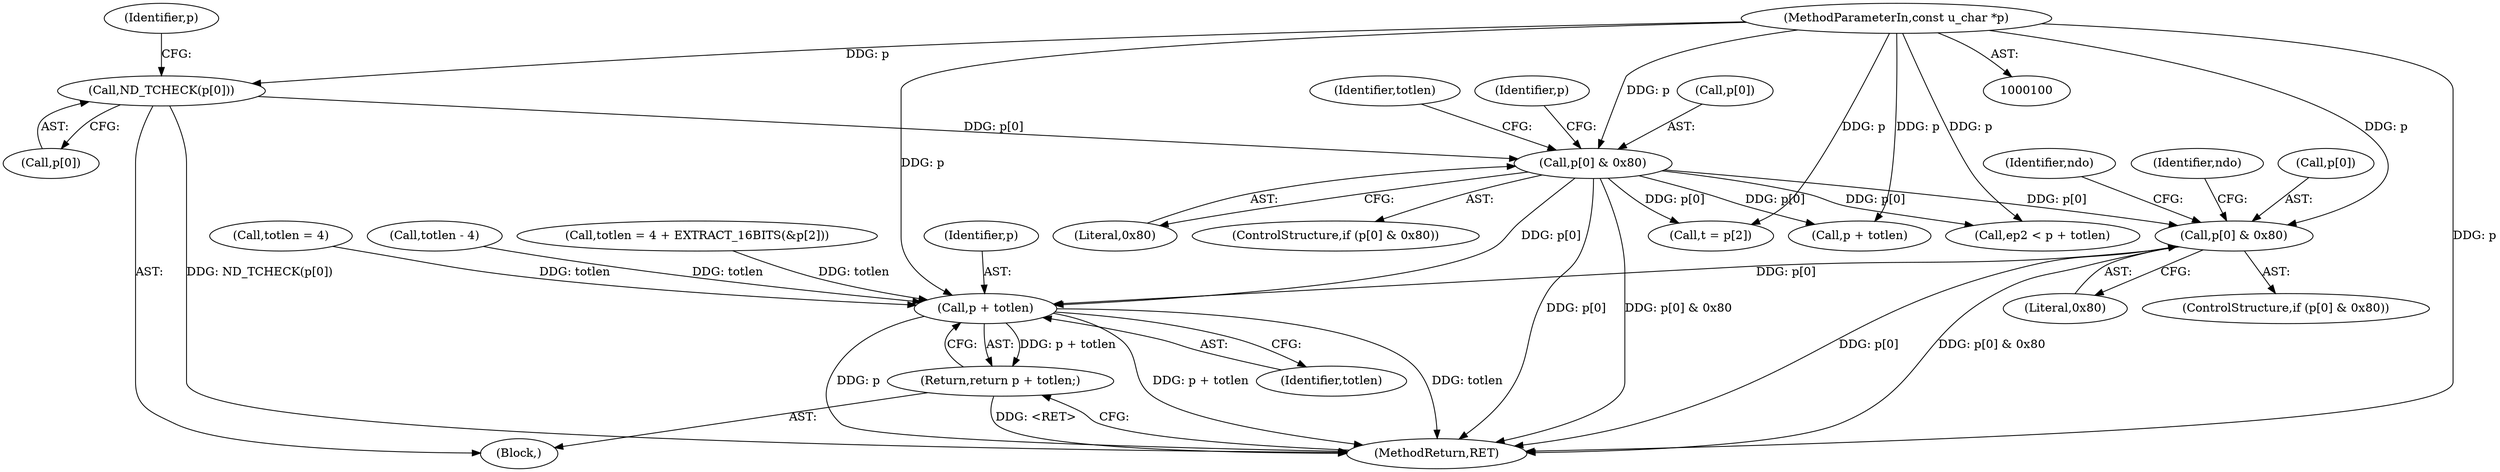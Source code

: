 digraph "0_tcpdump_e0a5a02b0fc1900a69d6c37ed0aab36fb8494e6d@pointer" {
"1000176" [label="(Call,p[0] & 0x80)"];
"1000112" [label="(Call,p[0] & 0x80)"];
"1000107" [label="(Call,ND_TCHECK(p[0]))"];
"1000102" [label="(MethodParameterIn,const u_char *p)"];
"1000242" [label="(Call,p + totlen)"];
"1000241" [label="(Return,return p + totlen;)"];
"1000113" [label="(Call,p[0])"];
"1000242" [label="(Call,p + totlen)"];
"1000241" [label="(Return,return p + totlen;)"];
"1000186" [label="(Call,t = p[2])"];
"1000212" [label="(Identifier,ndo)"];
"1000137" [label="(Call,ep2 < p + totlen)"];
"1000244" [label="(Identifier,totlen)"];
"1000175" [label="(ControlStructure,if (p[0] & 0x80))"];
"1000248" [label="(MethodReturn,RET)"];
"1000176" [label="(Call,p[0] & 0x80)"];
"1000177" [label="(Call,p[0])"];
"1000114" [label="(Identifier,p)"];
"1000116" [label="(Literal,0x80)"];
"1000180" [label="(Literal,0x80)"];
"1000243" [label="(Identifier,p)"];
"1000127" [label="(Call,totlen = 4 + EXTRACT_16BITS(&p[2]))"];
"1000118" [label="(Identifier,totlen)"];
"1000184" [label="(Identifier,ndo)"];
"1000125" [label="(Identifier,p)"];
"1000111" [label="(ControlStructure,if (p[0] & 0x80))"];
"1000117" [label="(Call,totlen = 4)"];
"1000108" [label="(Call,p[0])"];
"1000112" [label="(Call,p[0] & 0x80)"];
"1000107" [label="(Call,ND_TCHECK(p[0]))"];
"1000104" [label="(Block,)"];
"1000139" [label="(Call,p + totlen)"];
"1000102" [label="(MethodParameterIn,const u_char *p)"];
"1000228" [label="(Call,totlen - 4)"];
"1000176" -> "1000175"  [label="AST: "];
"1000176" -> "1000180"  [label="CFG: "];
"1000177" -> "1000176"  [label="AST: "];
"1000180" -> "1000176"  [label="AST: "];
"1000184" -> "1000176"  [label="CFG: "];
"1000212" -> "1000176"  [label="CFG: "];
"1000176" -> "1000248"  [label="DDG: p[0] & 0x80"];
"1000176" -> "1000248"  [label="DDG: p[0]"];
"1000112" -> "1000176"  [label="DDG: p[0]"];
"1000102" -> "1000176"  [label="DDG: p"];
"1000176" -> "1000242"  [label="DDG: p[0]"];
"1000112" -> "1000111"  [label="AST: "];
"1000112" -> "1000116"  [label="CFG: "];
"1000113" -> "1000112"  [label="AST: "];
"1000116" -> "1000112"  [label="AST: "];
"1000118" -> "1000112"  [label="CFG: "];
"1000125" -> "1000112"  [label="CFG: "];
"1000112" -> "1000248"  [label="DDG: p[0] & 0x80"];
"1000112" -> "1000248"  [label="DDG: p[0]"];
"1000107" -> "1000112"  [label="DDG: p[0]"];
"1000102" -> "1000112"  [label="DDG: p"];
"1000112" -> "1000137"  [label="DDG: p[0]"];
"1000112" -> "1000139"  [label="DDG: p[0]"];
"1000112" -> "1000186"  [label="DDG: p[0]"];
"1000112" -> "1000242"  [label="DDG: p[0]"];
"1000107" -> "1000104"  [label="AST: "];
"1000107" -> "1000108"  [label="CFG: "];
"1000108" -> "1000107"  [label="AST: "];
"1000114" -> "1000107"  [label="CFG: "];
"1000107" -> "1000248"  [label="DDG: ND_TCHECK(p[0])"];
"1000102" -> "1000107"  [label="DDG: p"];
"1000102" -> "1000100"  [label="AST: "];
"1000102" -> "1000248"  [label="DDG: p"];
"1000102" -> "1000137"  [label="DDG: p"];
"1000102" -> "1000139"  [label="DDG: p"];
"1000102" -> "1000186"  [label="DDG: p"];
"1000102" -> "1000242"  [label="DDG: p"];
"1000242" -> "1000241"  [label="AST: "];
"1000242" -> "1000244"  [label="CFG: "];
"1000243" -> "1000242"  [label="AST: "];
"1000244" -> "1000242"  [label="AST: "];
"1000241" -> "1000242"  [label="CFG: "];
"1000242" -> "1000248"  [label="DDG: p + totlen"];
"1000242" -> "1000248"  [label="DDG: totlen"];
"1000242" -> "1000248"  [label="DDG: p"];
"1000242" -> "1000241"  [label="DDG: p + totlen"];
"1000228" -> "1000242"  [label="DDG: totlen"];
"1000117" -> "1000242"  [label="DDG: totlen"];
"1000127" -> "1000242"  [label="DDG: totlen"];
"1000241" -> "1000104"  [label="AST: "];
"1000248" -> "1000241"  [label="CFG: "];
"1000241" -> "1000248"  [label="DDG: <RET>"];
}
